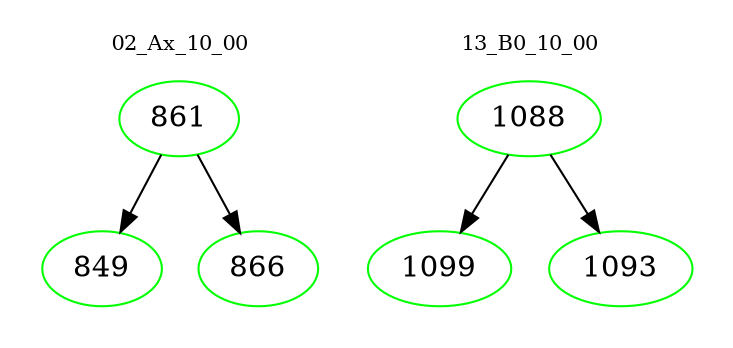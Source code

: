 digraph{
subgraph cluster_0 {
color = white
label = "02_Ax_10_00";
fontsize=10;
T0_861 [label="861", color="green"]
T0_861 -> T0_849 [color="black"]
T0_849 [label="849", color="green"]
T0_861 -> T0_866 [color="black"]
T0_866 [label="866", color="green"]
}
subgraph cluster_1 {
color = white
label = "13_B0_10_00";
fontsize=10;
T1_1088 [label="1088", color="green"]
T1_1088 -> T1_1099 [color="black"]
T1_1099 [label="1099", color="green"]
T1_1088 -> T1_1093 [color="black"]
T1_1093 [label="1093", color="green"]
}
}
